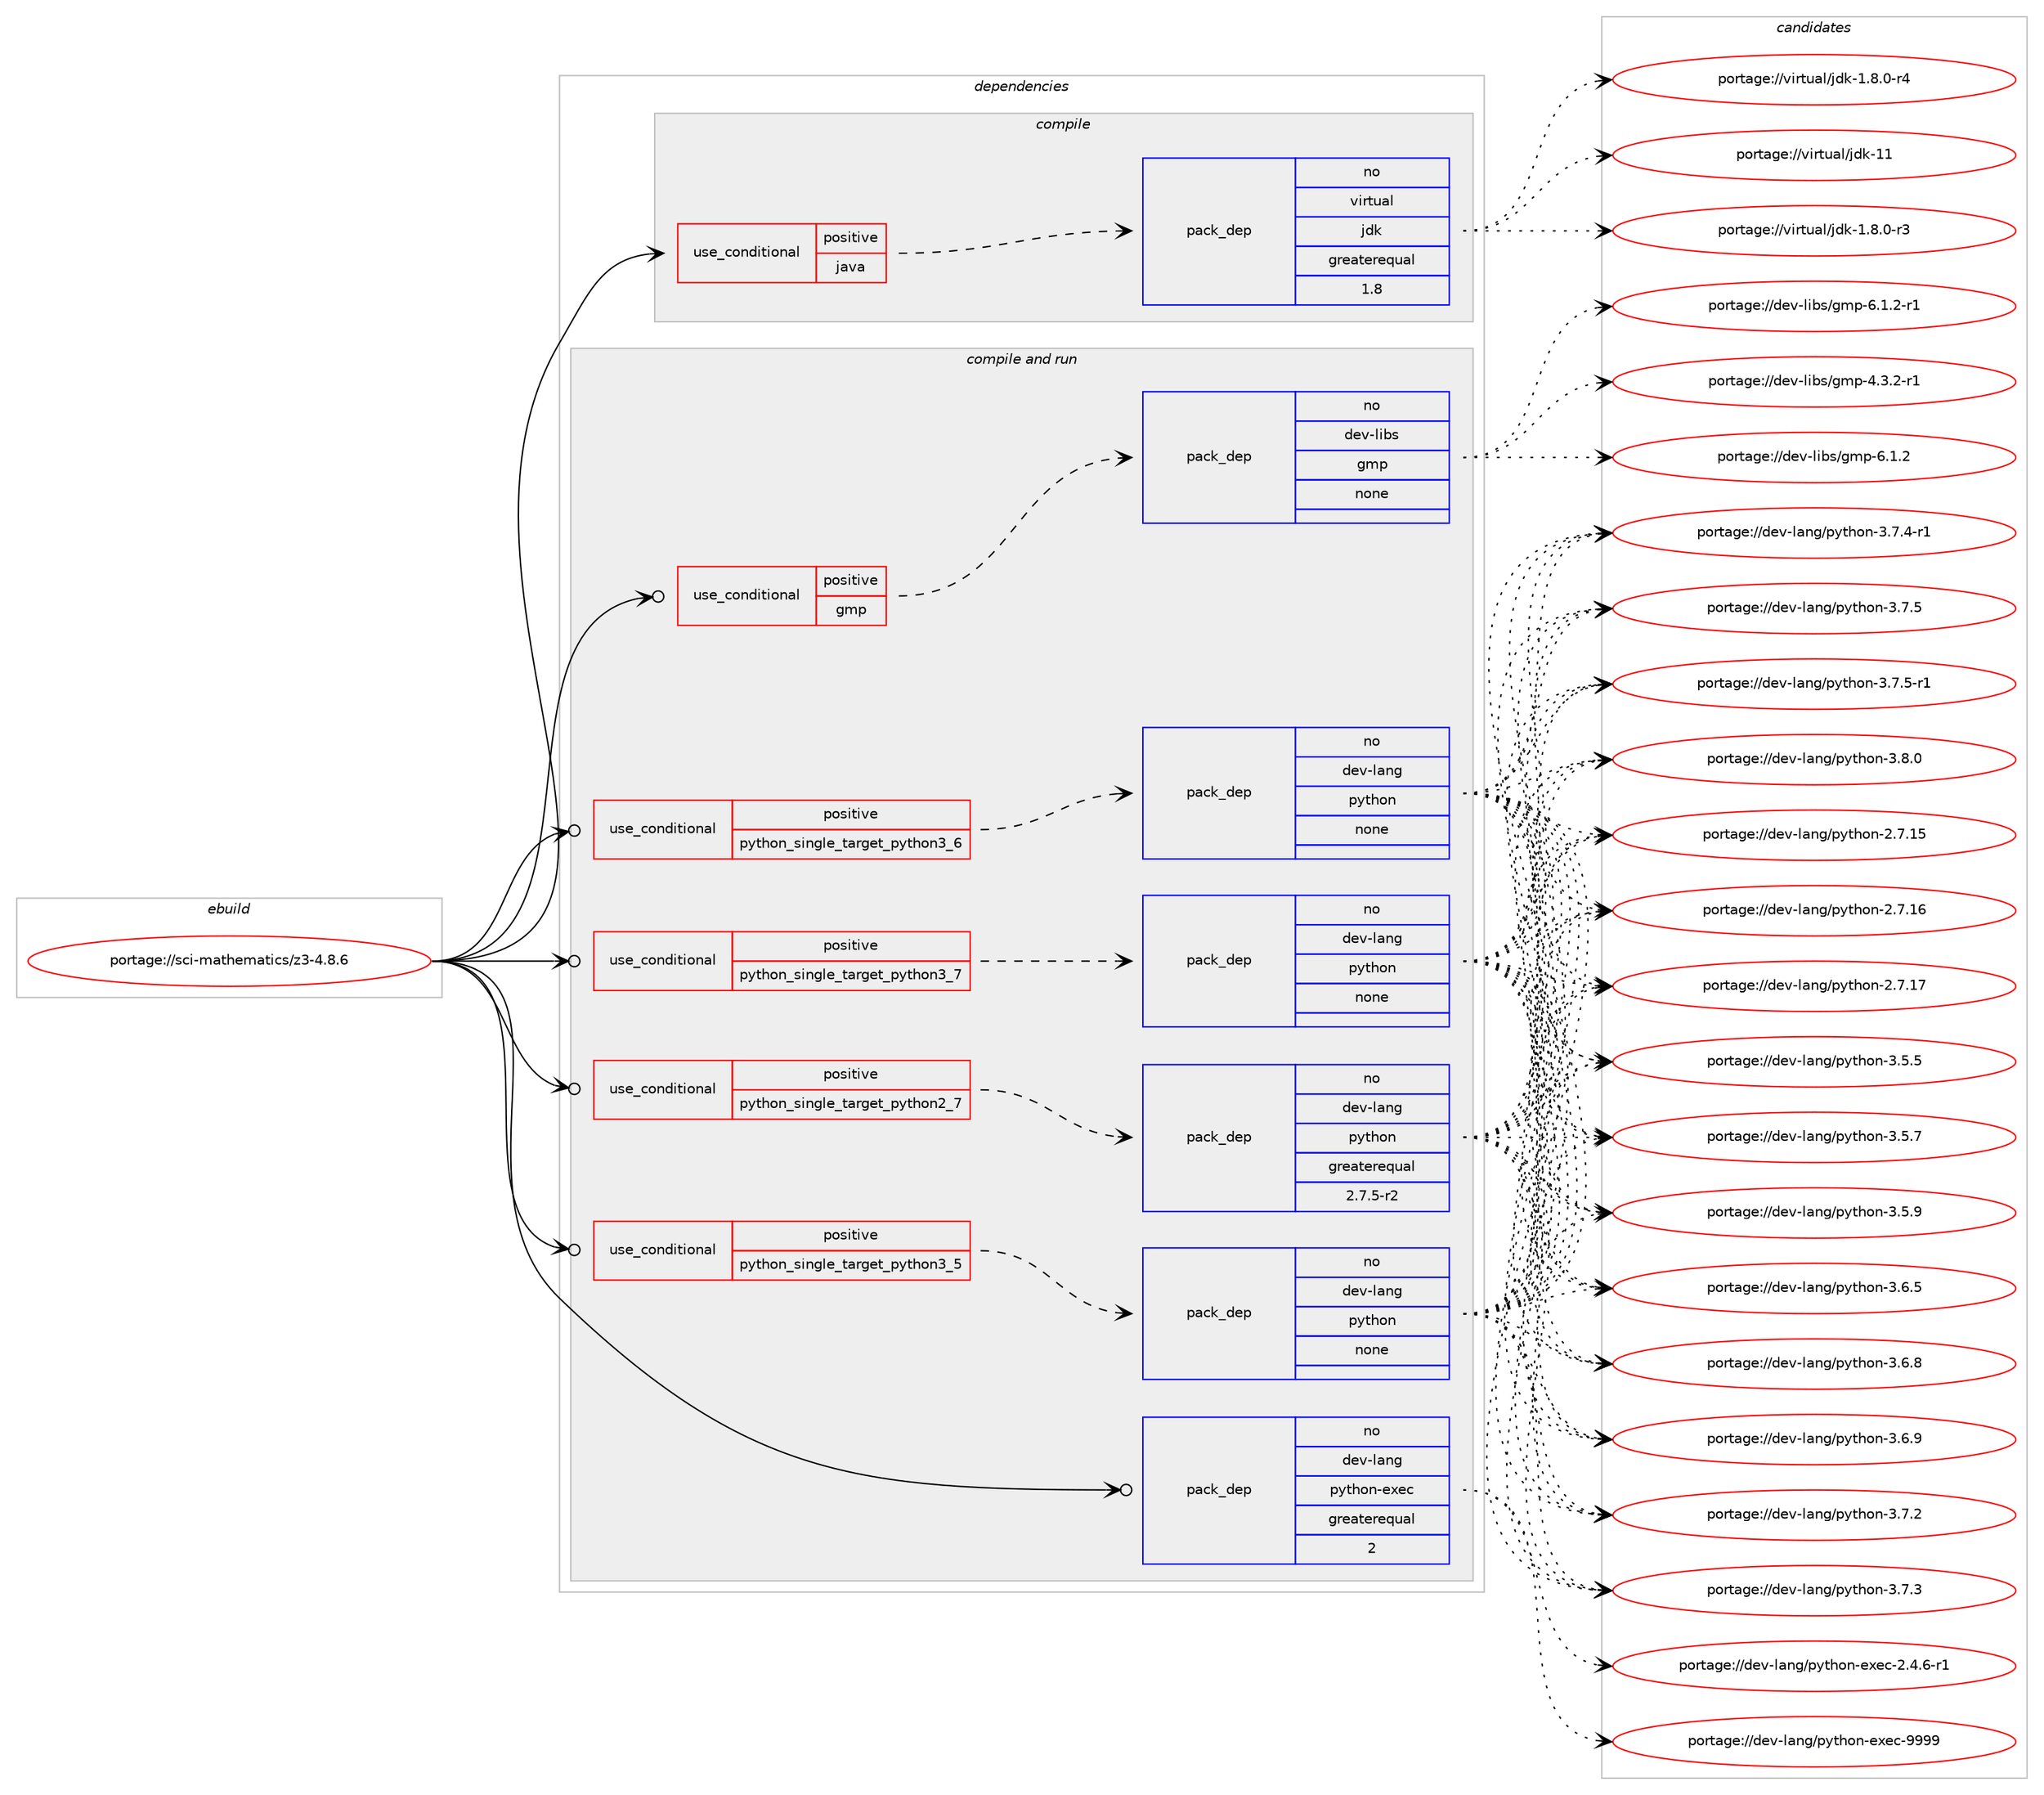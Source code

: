 digraph prolog {

# *************
# Graph options
# *************

newrank=true;
concentrate=true;
compound=true;
graph [rankdir=LR,fontname=Helvetica,fontsize=10,ranksep=1.5];#, ranksep=2.5, nodesep=0.2];
edge  [arrowhead=vee];
node  [fontname=Helvetica,fontsize=10];

# **********
# The ebuild
# **********

subgraph cluster_leftcol {
color=gray;
rank=same;
label=<<i>ebuild</i>>;
id [label="portage://sci-mathematics/z3-4.8.6", color=red, width=4, href="../sci-mathematics/z3-4.8.6.svg"];
}

# ****************
# The dependencies
# ****************

subgraph cluster_midcol {
color=gray;
label=<<i>dependencies</i>>;
subgraph cluster_compile {
fillcolor="#eeeeee";
style=filled;
label=<<i>compile</i>>;
subgraph cond97942 {
dependency395815 [label=<<TABLE BORDER="0" CELLBORDER="1" CELLSPACING="0" CELLPADDING="4"><TR><TD ROWSPAN="3" CELLPADDING="10">use_conditional</TD></TR><TR><TD>positive</TD></TR><TR><TD>java</TD></TR></TABLE>>, shape=none, color=red];
subgraph pack291141 {
dependency395816 [label=<<TABLE BORDER="0" CELLBORDER="1" CELLSPACING="0" CELLPADDING="4" WIDTH="220"><TR><TD ROWSPAN="6" CELLPADDING="30">pack_dep</TD></TR><TR><TD WIDTH="110">no</TD></TR><TR><TD>virtual</TD></TR><TR><TD>jdk</TD></TR><TR><TD>greaterequal</TD></TR><TR><TD>1.8</TD></TR></TABLE>>, shape=none, color=blue];
}
dependency395815:e -> dependency395816:w [weight=20,style="dashed",arrowhead="vee"];
}
id:e -> dependency395815:w [weight=20,style="solid",arrowhead="vee"];
}
subgraph cluster_compileandrun {
fillcolor="#eeeeee";
style=filled;
label=<<i>compile and run</i>>;
subgraph cond97943 {
dependency395817 [label=<<TABLE BORDER="0" CELLBORDER="1" CELLSPACING="0" CELLPADDING="4"><TR><TD ROWSPAN="3" CELLPADDING="10">use_conditional</TD></TR><TR><TD>positive</TD></TR><TR><TD>gmp</TD></TR></TABLE>>, shape=none, color=red];
subgraph pack291142 {
dependency395818 [label=<<TABLE BORDER="0" CELLBORDER="1" CELLSPACING="0" CELLPADDING="4" WIDTH="220"><TR><TD ROWSPAN="6" CELLPADDING="30">pack_dep</TD></TR><TR><TD WIDTH="110">no</TD></TR><TR><TD>dev-libs</TD></TR><TR><TD>gmp</TD></TR><TR><TD>none</TD></TR><TR><TD></TD></TR></TABLE>>, shape=none, color=blue];
}
dependency395817:e -> dependency395818:w [weight=20,style="dashed",arrowhead="vee"];
}
id:e -> dependency395817:w [weight=20,style="solid",arrowhead="odotvee"];
subgraph cond97944 {
dependency395819 [label=<<TABLE BORDER="0" CELLBORDER="1" CELLSPACING="0" CELLPADDING="4"><TR><TD ROWSPAN="3" CELLPADDING="10">use_conditional</TD></TR><TR><TD>positive</TD></TR><TR><TD>python_single_target_python2_7</TD></TR></TABLE>>, shape=none, color=red];
subgraph pack291143 {
dependency395820 [label=<<TABLE BORDER="0" CELLBORDER="1" CELLSPACING="0" CELLPADDING="4" WIDTH="220"><TR><TD ROWSPAN="6" CELLPADDING="30">pack_dep</TD></TR><TR><TD WIDTH="110">no</TD></TR><TR><TD>dev-lang</TD></TR><TR><TD>python</TD></TR><TR><TD>greaterequal</TD></TR><TR><TD>2.7.5-r2</TD></TR></TABLE>>, shape=none, color=blue];
}
dependency395819:e -> dependency395820:w [weight=20,style="dashed",arrowhead="vee"];
}
id:e -> dependency395819:w [weight=20,style="solid",arrowhead="odotvee"];
subgraph cond97945 {
dependency395821 [label=<<TABLE BORDER="0" CELLBORDER="1" CELLSPACING="0" CELLPADDING="4"><TR><TD ROWSPAN="3" CELLPADDING="10">use_conditional</TD></TR><TR><TD>positive</TD></TR><TR><TD>python_single_target_python3_5</TD></TR></TABLE>>, shape=none, color=red];
subgraph pack291144 {
dependency395822 [label=<<TABLE BORDER="0" CELLBORDER="1" CELLSPACING="0" CELLPADDING="4" WIDTH="220"><TR><TD ROWSPAN="6" CELLPADDING="30">pack_dep</TD></TR><TR><TD WIDTH="110">no</TD></TR><TR><TD>dev-lang</TD></TR><TR><TD>python</TD></TR><TR><TD>none</TD></TR><TR><TD></TD></TR></TABLE>>, shape=none, color=blue];
}
dependency395821:e -> dependency395822:w [weight=20,style="dashed",arrowhead="vee"];
}
id:e -> dependency395821:w [weight=20,style="solid",arrowhead="odotvee"];
subgraph cond97946 {
dependency395823 [label=<<TABLE BORDER="0" CELLBORDER="1" CELLSPACING="0" CELLPADDING="4"><TR><TD ROWSPAN="3" CELLPADDING="10">use_conditional</TD></TR><TR><TD>positive</TD></TR><TR><TD>python_single_target_python3_6</TD></TR></TABLE>>, shape=none, color=red];
subgraph pack291145 {
dependency395824 [label=<<TABLE BORDER="0" CELLBORDER="1" CELLSPACING="0" CELLPADDING="4" WIDTH="220"><TR><TD ROWSPAN="6" CELLPADDING="30">pack_dep</TD></TR><TR><TD WIDTH="110">no</TD></TR><TR><TD>dev-lang</TD></TR><TR><TD>python</TD></TR><TR><TD>none</TD></TR><TR><TD></TD></TR></TABLE>>, shape=none, color=blue];
}
dependency395823:e -> dependency395824:w [weight=20,style="dashed",arrowhead="vee"];
}
id:e -> dependency395823:w [weight=20,style="solid",arrowhead="odotvee"];
subgraph cond97947 {
dependency395825 [label=<<TABLE BORDER="0" CELLBORDER="1" CELLSPACING="0" CELLPADDING="4"><TR><TD ROWSPAN="3" CELLPADDING="10">use_conditional</TD></TR><TR><TD>positive</TD></TR><TR><TD>python_single_target_python3_7</TD></TR></TABLE>>, shape=none, color=red];
subgraph pack291146 {
dependency395826 [label=<<TABLE BORDER="0" CELLBORDER="1" CELLSPACING="0" CELLPADDING="4" WIDTH="220"><TR><TD ROWSPAN="6" CELLPADDING="30">pack_dep</TD></TR><TR><TD WIDTH="110">no</TD></TR><TR><TD>dev-lang</TD></TR><TR><TD>python</TD></TR><TR><TD>none</TD></TR><TR><TD></TD></TR></TABLE>>, shape=none, color=blue];
}
dependency395825:e -> dependency395826:w [weight=20,style="dashed",arrowhead="vee"];
}
id:e -> dependency395825:w [weight=20,style="solid",arrowhead="odotvee"];
subgraph pack291147 {
dependency395827 [label=<<TABLE BORDER="0" CELLBORDER="1" CELLSPACING="0" CELLPADDING="4" WIDTH="220"><TR><TD ROWSPAN="6" CELLPADDING="30">pack_dep</TD></TR><TR><TD WIDTH="110">no</TD></TR><TR><TD>dev-lang</TD></TR><TR><TD>python-exec</TD></TR><TR><TD>greaterequal</TD></TR><TR><TD>2</TD></TR></TABLE>>, shape=none, color=blue];
}
id:e -> dependency395827:w [weight=20,style="solid",arrowhead="odotvee"];
}
subgraph cluster_run {
fillcolor="#eeeeee";
style=filled;
label=<<i>run</i>>;
}
}

# **************
# The candidates
# **************

subgraph cluster_choices {
rank=same;
color=gray;
label=<<i>candidates</i>>;

subgraph choice291141 {
color=black;
nodesep=1;
choiceportage11810511411611797108471061001074549465646484511451 [label="portage://virtual/jdk-1.8.0-r3", color=red, width=4,href="../virtual/jdk-1.8.0-r3.svg"];
choiceportage11810511411611797108471061001074549465646484511452 [label="portage://virtual/jdk-1.8.0-r4", color=red, width=4,href="../virtual/jdk-1.8.0-r4.svg"];
choiceportage1181051141161179710847106100107454949 [label="portage://virtual/jdk-11", color=red, width=4,href="../virtual/jdk-11.svg"];
dependency395816:e -> choiceportage11810511411611797108471061001074549465646484511451:w [style=dotted,weight="100"];
dependency395816:e -> choiceportage11810511411611797108471061001074549465646484511452:w [style=dotted,weight="100"];
dependency395816:e -> choiceportage1181051141161179710847106100107454949:w [style=dotted,weight="100"];
}
subgraph choice291142 {
color=black;
nodesep=1;
choiceportage1001011184510810598115471031091124552465146504511449 [label="portage://dev-libs/gmp-4.3.2-r1", color=red, width=4,href="../dev-libs/gmp-4.3.2-r1.svg"];
choiceportage100101118451081059811547103109112455446494650 [label="portage://dev-libs/gmp-6.1.2", color=red, width=4,href="../dev-libs/gmp-6.1.2.svg"];
choiceportage1001011184510810598115471031091124554464946504511449 [label="portage://dev-libs/gmp-6.1.2-r1", color=red, width=4,href="../dev-libs/gmp-6.1.2-r1.svg"];
dependency395818:e -> choiceportage1001011184510810598115471031091124552465146504511449:w [style=dotted,weight="100"];
dependency395818:e -> choiceportage100101118451081059811547103109112455446494650:w [style=dotted,weight="100"];
dependency395818:e -> choiceportage1001011184510810598115471031091124554464946504511449:w [style=dotted,weight="100"];
}
subgraph choice291143 {
color=black;
nodesep=1;
choiceportage10010111845108971101034711212111610411111045504655464953 [label="portage://dev-lang/python-2.7.15", color=red, width=4,href="../dev-lang/python-2.7.15.svg"];
choiceportage10010111845108971101034711212111610411111045504655464954 [label="portage://dev-lang/python-2.7.16", color=red, width=4,href="../dev-lang/python-2.7.16.svg"];
choiceportage10010111845108971101034711212111610411111045504655464955 [label="portage://dev-lang/python-2.7.17", color=red, width=4,href="../dev-lang/python-2.7.17.svg"];
choiceportage100101118451089711010347112121116104111110455146534653 [label="portage://dev-lang/python-3.5.5", color=red, width=4,href="../dev-lang/python-3.5.5.svg"];
choiceportage100101118451089711010347112121116104111110455146534655 [label="portage://dev-lang/python-3.5.7", color=red, width=4,href="../dev-lang/python-3.5.7.svg"];
choiceportage100101118451089711010347112121116104111110455146534657 [label="portage://dev-lang/python-3.5.9", color=red, width=4,href="../dev-lang/python-3.5.9.svg"];
choiceportage100101118451089711010347112121116104111110455146544653 [label="portage://dev-lang/python-3.6.5", color=red, width=4,href="../dev-lang/python-3.6.5.svg"];
choiceportage100101118451089711010347112121116104111110455146544656 [label="portage://dev-lang/python-3.6.8", color=red, width=4,href="../dev-lang/python-3.6.8.svg"];
choiceportage100101118451089711010347112121116104111110455146544657 [label="portage://dev-lang/python-3.6.9", color=red, width=4,href="../dev-lang/python-3.6.9.svg"];
choiceportage100101118451089711010347112121116104111110455146554650 [label="portage://dev-lang/python-3.7.2", color=red, width=4,href="../dev-lang/python-3.7.2.svg"];
choiceportage100101118451089711010347112121116104111110455146554651 [label="portage://dev-lang/python-3.7.3", color=red, width=4,href="../dev-lang/python-3.7.3.svg"];
choiceportage1001011184510897110103471121211161041111104551465546524511449 [label="portage://dev-lang/python-3.7.4-r1", color=red, width=4,href="../dev-lang/python-3.7.4-r1.svg"];
choiceportage100101118451089711010347112121116104111110455146554653 [label="portage://dev-lang/python-3.7.5", color=red, width=4,href="../dev-lang/python-3.7.5.svg"];
choiceportage1001011184510897110103471121211161041111104551465546534511449 [label="portage://dev-lang/python-3.7.5-r1", color=red, width=4,href="../dev-lang/python-3.7.5-r1.svg"];
choiceportage100101118451089711010347112121116104111110455146564648 [label="portage://dev-lang/python-3.8.0", color=red, width=4,href="../dev-lang/python-3.8.0.svg"];
dependency395820:e -> choiceportage10010111845108971101034711212111610411111045504655464953:w [style=dotted,weight="100"];
dependency395820:e -> choiceportage10010111845108971101034711212111610411111045504655464954:w [style=dotted,weight="100"];
dependency395820:e -> choiceportage10010111845108971101034711212111610411111045504655464955:w [style=dotted,weight="100"];
dependency395820:e -> choiceportage100101118451089711010347112121116104111110455146534653:w [style=dotted,weight="100"];
dependency395820:e -> choiceportage100101118451089711010347112121116104111110455146534655:w [style=dotted,weight="100"];
dependency395820:e -> choiceportage100101118451089711010347112121116104111110455146534657:w [style=dotted,weight="100"];
dependency395820:e -> choiceportage100101118451089711010347112121116104111110455146544653:w [style=dotted,weight="100"];
dependency395820:e -> choiceportage100101118451089711010347112121116104111110455146544656:w [style=dotted,weight="100"];
dependency395820:e -> choiceportage100101118451089711010347112121116104111110455146544657:w [style=dotted,weight="100"];
dependency395820:e -> choiceportage100101118451089711010347112121116104111110455146554650:w [style=dotted,weight="100"];
dependency395820:e -> choiceportage100101118451089711010347112121116104111110455146554651:w [style=dotted,weight="100"];
dependency395820:e -> choiceportage1001011184510897110103471121211161041111104551465546524511449:w [style=dotted,weight="100"];
dependency395820:e -> choiceportage100101118451089711010347112121116104111110455146554653:w [style=dotted,weight="100"];
dependency395820:e -> choiceportage1001011184510897110103471121211161041111104551465546534511449:w [style=dotted,weight="100"];
dependency395820:e -> choiceportage100101118451089711010347112121116104111110455146564648:w [style=dotted,weight="100"];
}
subgraph choice291144 {
color=black;
nodesep=1;
choiceportage10010111845108971101034711212111610411111045504655464953 [label="portage://dev-lang/python-2.7.15", color=red, width=4,href="../dev-lang/python-2.7.15.svg"];
choiceportage10010111845108971101034711212111610411111045504655464954 [label="portage://dev-lang/python-2.7.16", color=red, width=4,href="../dev-lang/python-2.7.16.svg"];
choiceportage10010111845108971101034711212111610411111045504655464955 [label="portage://dev-lang/python-2.7.17", color=red, width=4,href="../dev-lang/python-2.7.17.svg"];
choiceportage100101118451089711010347112121116104111110455146534653 [label="portage://dev-lang/python-3.5.5", color=red, width=4,href="../dev-lang/python-3.5.5.svg"];
choiceportage100101118451089711010347112121116104111110455146534655 [label="portage://dev-lang/python-3.5.7", color=red, width=4,href="../dev-lang/python-3.5.7.svg"];
choiceportage100101118451089711010347112121116104111110455146534657 [label="portage://dev-lang/python-3.5.9", color=red, width=4,href="../dev-lang/python-3.5.9.svg"];
choiceportage100101118451089711010347112121116104111110455146544653 [label="portage://dev-lang/python-3.6.5", color=red, width=4,href="../dev-lang/python-3.6.5.svg"];
choiceportage100101118451089711010347112121116104111110455146544656 [label="portage://dev-lang/python-3.6.8", color=red, width=4,href="../dev-lang/python-3.6.8.svg"];
choiceportage100101118451089711010347112121116104111110455146544657 [label="portage://dev-lang/python-3.6.9", color=red, width=4,href="../dev-lang/python-3.6.9.svg"];
choiceportage100101118451089711010347112121116104111110455146554650 [label="portage://dev-lang/python-3.7.2", color=red, width=4,href="../dev-lang/python-3.7.2.svg"];
choiceportage100101118451089711010347112121116104111110455146554651 [label="portage://dev-lang/python-3.7.3", color=red, width=4,href="../dev-lang/python-3.7.3.svg"];
choiceportage1001011184510897110103471121211161041111104551465546524511449 [label="portage://dev-lang/python-3.7.4-r1", color=red, width=4,href="../dev-lang/python-3.7.4-r1.svg"];
choiceportage100101118451089711010347112121116104111110455146554653 [label="portage://dev-lang/python-3.7.5", color=red, width=4,href="../dev-lang/python-3.7.5.svg"];
choiceportage1001011184510897110103471121211161041111104551465546534511449 [label="portage://dev-lang/python-3.7.5-r1", color=red, width=4,href="../dev-lang/python-3.7.5-r1.svg"];
choiceportage100101118451089711010347112121116104111110455146564648 [label="portage://dev-lang/python-3.8.0", color=red, width=4,href="../dev-lang/python-3.8.0.svg"];
dependency395822:e -> choiceportage10010111845108971101034711212111610411111045504655464953:w [style=dotted,weight="100"];
dependency395822:e -> choiceportage10010111845108971101034711212111610411111045504655464954:w [style=dotted,weight="100"];
dependency395822:e -> choiceportage10010111845108971101034711212111610411111045504655464955:w [style=dotted,weight="100"];
dependency395822:e -> choiceportage100101118451089711010347112121116104111110455146534653:w [style=dotted,weight="100"];
dependency395822:e -> choiceportage100101118451089711010347112121116104111110455146534655:w [style=dotted,weight="100"];
dependency395822:e -> choiceportage100101118451089711010347112121116104111110455146534657:w [style=dotted,weight="100"];
dependency395822:e -> choiceportage100101118451089711010347112121116104111110455146544653:w [style=dotted,weight="100"];
dependency395822:e -> choiceportage100101118451089711010347112121116104111110455146544656:w [style=dotted,weight="100"];
dependency395822:e -> choiceportage100101118451089711010347112121116104111110455146544657:w [style=dotted,weight="100"];
dependency395822:e -> choiceportage100101118451089711010347112121116104111110455146554650:w [style=dotted,weight="100"];
dependency395822:e -> choiceportage100101118451089711010347112121116104111110455146554651:w [style=dotted,weight="100"];
dependency395822:e -> choiceportage1001011184510897110103471121211161041111104551465546524511449:w [style=dotted,weight="100"];
dependency395822:e -> choiceportage100101118451089711010347112121116104111110455146554653:w [style=dotted,weight="100"];
dependency395822:e -> choiceportage1001011184510897110103471121211161041111104551465546534511449:w [style=dotted,weight="100"];
dependency395822:e -> choiceportage100101118451089711010347112121116104111110455146564648:w [style=dotted,weight="100"];
}
subgraph choice291145 {
color=black;
nodesep=1;
choiceportage10010111845108971101034711212111610411111045504655464953 [label="portage://dev-lang/python-2.7.15", color=red, width=4,href="../dev-lang/python-2.7.15.svg"];
choiceportage10010111845108971101034711212111610411111045504655464954 [label="portage://dev-lang/python-2.7.16", color=red, width=4,href="../dev-lang/python-2.7.16.svg"];
choiceportage10010111845108971101034711212111610411111045504655464955 [label="portage://dev-lang/python-2.7.17", color=red, width=4,href="../dev-lang/python-2.7.17.svg"];
choiceportage100101118451089711010347112121116104111110455146534653 [label="portage://dev-lang/python-3.5.5", color=red, width=4,href="../dev-lang/python-3.5.5.svg"];
choiceportage100101118451089711010347112121116104111110455146534655 [label="portage://dev-lang/python-3.5.7", color=red, width=4,href="../dev-lang/python-3.5.7.svg"];
choiceportage100101118451089711010347112121116104111110455146534657 [label="portage://dev-lang/python-3.5.9", color=red, width=4,href="../dev-lang/python-3.5.9.svg"];
choiceportage100101118451089711010347112121116104111110455146544653 [label="portage://dev-lang/python-3.6.5", color=red, width=4,href="../dev-lang/python-3.6.5.svg"];
choiceportage100101118451089711010347112121116104111110455146544656 [label="portage://dev-lang/python-3.6.8", color=red, width=4,href="../dev-lang/python-3.6.8.svg"];
choiceportage100101118451089711010347112121116104111110455146544657 [label="portage://dev-lang/python-3.6.9", color=red, width=4,href="../dev-lang/python-3.6.9.svg"];
choiceportage100101118451089711010347112121116104111110455146554650 [label="portage://dev-lang/python-3.7.2", color=red, width=4,href="../dev-lang/python-3.7.2.svg"];
choiceportage100101118451089711010347112121116104111110455146554651 [label="portage://dev-lang/python-3.7.3", color=red, width=4,href="../dev-lang/python-3.7.3.svg"];
choiceportage1001011184510897110103471121211161041111104551465546524511449 [label="portage://dev-lang/python-3.7.4-r1", color=red, width=4,href="../dev-lang/python-3.7.4-r1.svg"];
choiceportage100101118451089711010347112121116104111110455146554653 [label="portage://dev-lang/python-3.7.5", color=red, width=4,href="../dev-lang/python-3.7.5.svg"];
choiceportage1001011184510897110103471121211161041111104551465546534511449 [label="portage://dev-lang/python-3.7.5-r1", color=red, width=4,href="../dev-lang/python-3.7.5-r1.svg"];
choiceportage100101118451089711010347112121116104111110455146564648 [label="portage://dev-lang/python-3.8.0", color=red, width=4,href="../dev-lang/python-3.8.0.svg"];
dependency395824:e -> choiceportage10010111845108971101034711212111610411111045504655464953:w [style=dotted,weight="100"];
dependency395824:e -> choiceportage10010111845108971101034711212111610411111045504655464954:w [style=dotted,weight="100"];
dependency395824:e -> choiceportage10010111845108971101034711212111610411111045504655464955:w [style=dotted,weight="100"];
dependency395824:e -> choiceportage100101118451089711010347112121116104111110455146534653:w [style=dotted,weight="100"];
dependency395824:e -> choiceportage100101118451089711010347112121116104111110455146534655:w [style=dotted,weight="100"];
dependency395824:e -> choiceportage100101118451089711010347112121116104111110455146534657:w [style=dotted,weight="100"];
dependency395824:e -> choiceportage100101118451089711010347112121116104111110455146544653:w [style=dotted,weight="100"];
dependency395824:e -> choiceportage100101118451089711010347112121116104111110455146544656:w [style=dotted,weight="100"];
dependency395824:e -> choiceportage100101118451089711010347112121116104111110455146544657:w [style=dotted,weight="100"];
dependency395824:e -> choiceportage100101118451089711010347112121116104111110455146554650:w [style=dotted,weight="100"];
dependency395824:e -> choiceportage100101118451089711010347112121116104111110455146554651:w [style=dotted,weight="100"];
dependency395824:e -> choiceportage1001011184510897110103471121211161041111104551465546524511449:w [style=dotted,weight="100"];
dependency395824:e -> choiceportage100101118451089711010347112121116104111110455146554653:w [style=dotted,weight="100"];
dependency395824:e -> choiceportage1001011184510897110103471121211161041111104551465546534511449:w [style=dotted,weight="100"];
dependency395824:e -> choiceportage100101118451089711010347112121116104111110455146564648:w [style=dotted,weight="100"];
}
subgraph choice291146 {
color=black;
nodesep=1;
choiceportage10010111845108971101034711212111610411111045504655464953 [label="portage://dev-lang/python-2.7.15", color=red, width=4,href="../dev-lang/python-2.7.15.svg"];
choiceportage10010111845108971101034711212111610411111045504655464954 [label="portage://dev-lang/python-2.7.16", color=red, width=4,href="../dev-lang/python-2.7.16.svg"];
choiceportage10010111845108971101034711212111610411111045504655464955 [label="portage://dev-lang/python-2.7.17", color=red, width=4,href="../dev-lang/python-2.7.17.svg"];
choiceportage100101118451089711010347112121116104111110455146534653 [label="portage://dev-lang/python-3.5.5", color=red, width=4,href="../dev-lang/python-3.5.5.svg"];
choiceportage100101118451089711010347112121116104111110455146534655 [label="portage://dev-lang/python-3.5.7", color=red, width=4,href="../dev-lang/python-3.5.7.svg"];
choiceportage100101118451089711010347112121116104111110455146534657 [label="portage://dev-lang/python-3.5.9", color=red, width=4,href="../dev-lang/python-3.5.9.svg"];
choiceportage100101118451089711010347112121116104111110455146544653 [label="portage://dev-lang/python-3.6.5", color=red, width=4,href="../dev-lang/python-3.6.5.svg"];
choiceportage100101118451089711010347112121116104111110455146544656 [label="portage://dev-lang/python-3.6.8", color=red, width=4,href="../dev-lang/python-3.6.8.svg"];
choiceportage100101118451089711010347112121116104111110455146544657 [label="portage://dev-lang/python-3.6.9", color=red, width=4,href="../dev-lang/python-3.6.9.svg"];
choiceportage100101118451089711010347112121116104111110455146554650 [label="portage://dev-lang/python-3.7.2", color=red, width=4,href="../dev-lang/python-3.7.2.svg"];
choiceportage100101118451089711010347112121116104111110455146554651 [label="portage://dev-lang/python-3.7.3", color=red, width=4,href="../dev-lang/python-3.7.3.svg"];
choiceportage1001011184510897110103471121211161041111104551465546524511449 [label="portage://dev-lang/python-3.7.4-r1", color=red, width=4,href="../dev-lang/python-3.7.4-r1.svg"];
choiceportage100101118451089711010347112121116104111110455146554653 [label="portage://dev-lang/python-3.7.5", color=red, width=4,href="../dev-lang/python-3.7.5.svg"];
choiceportage1001011184510897110103471121211161041111104551465546534511449 [label="portage://dev-lang/python-3.7.5-r1", color=red, width=4,href="../dev-lang/python-3.7.5-r1.svg"];
choiceportage100101118451089711010347112121116104111110455146564648 [label="portage://dev-lang/python-3.8.0", color=red, width=4,href="../dev-lang/python-3.8.0.svg"];
dependency395826:e -> choiceportage10010111845108971101034711212111610411111045504655464953:w [style=dotted,weight="100"];
dependency395826:e -> choiceportage10010111845108971101034711212111610411111045504655464954:w [style=dotted,weight="100"];
dependency395826:e -> choiceportage10010111845108971101034711212111610411111045504655464955:w [style=dotted,weight="100"];
dependency395826:e -> choiceportage100101118451089711010347112121116104111110455146534653:w [style=dotted,weight="100"];
dependency395826:e -> choiceportage100101118451089711010347112121116104111110455146534655:w [style=dotted,weight="100"];
dependency395826:e -> choiceportage100101118451089711010347112121116104111110455146534657:w [style=dotted,weight="100"];
dependency395826:e -> choiceportage100101118451089711010347112121116104111110455146544653:w [style=dotted,weight="100"];
dependency395826:e -> choiceportage100101118451089711010347112121116104111110455146544656:w [style=dotted,weight="100"];
dependency395826:e -> choiceportage100101118451089711010347112121116104111110455146544657:w [style=dotted,weight="100"];
dependency395826:e -> choiceportage100101118451089711010347112121116104111110455146554650:w [style=dotted,weight="100"];
dependency395826:e -> choiceportage100101118451089711010347112121116104111110455146554651:w [style=dotted,weight="100"];
dependency395826:e -> choiceportage1001011184510897110103471121211161041111104551465546524511449:w [style=dotted,weight="100"];
dependency395826:e -> choiceportage100101118451089711010347112121116104111110455146554653:w [style=dotted,weight="100"];
dependency395826:e -> choiceportage1001011184510897110103471121211161041111104551465546534511449:w [style=dotted,weight="100"];
dependency395826:e -> choiceportage100101118451089711010347112121116104111110455146564648:w [style=dotted,weight="100"];
}
subgraph choice291147 {
color=black;
nodesep=1;
choiceportage10010111845108971101034711212111610411111045101120101994550465246544511449 [label="portage://dev-lang/python-exec-2.4.6-r1", color=red, width=4,href="../dev-lang/python-exec-2.4.6-r1.svg"];
choiceportage10010111845108971101034711212111610411111045101120101994557575757 [label="portage://dev-lang/python-exec-9999", color=red, width=4,href="../dev-lang/python-exec-9999.svg"];
dependency395827:e -> choiceportage10010111845108971101034711212111610411111045101120101994550465246544511449:w [style=dotted,weight="100"];
dependency395827:e -> choiceportage10010111845108971101034711212111610411111045101120101994557575757:w [style=dotted,weight="100"];
}
}

}
